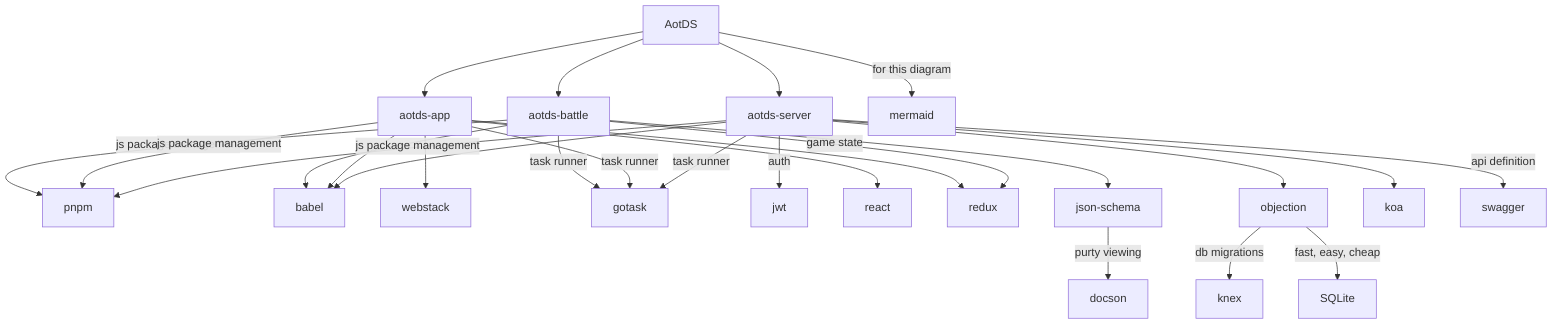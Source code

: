 graph TD;

AotDS --> aotds-battle
AotDS --> aotds-server
AotDS --> aotds-app
AotDS -- for this diagram --> mermaid 

aotds-battle -- js package management --> pnpm
aotds-app -- js package management --> pnpm
aotds-server -- js package management --> pnpm

aotds-battle --> babel
aotds-app --> babel
aotds-server --> babel 

aotds-app --> webstack

aotds-battle -->|task runner| gotask
aotds-app -->|task runner| gotask
aotds-server -->|task runner| gotask 

aotds-server -->|auth| jwt 

aotds-app --> react 
aotds-app --> redux

aotds-battle -->|game state| redux 

aotds-battle --> json-schema 
json-schema -->|purty viewing| docson 

aotds-server --> objection 
objection -->|db migrations| knex 
objection -->|fast, easy, cheap| SQLite 

aotds-server --> koa 
aotds-server -->|api definition| swagger